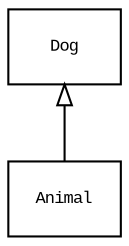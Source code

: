 digraph G {
    rankdir  = BT
    fontname = "Courier New"
    fontsize = 8

    node [
        fontname = "Courier New"
        fontsize = 8
        shape    = "record"
    ]

    Animal -> Dog[arrowhead = "empty"]

}
